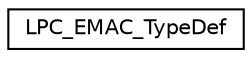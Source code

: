 digraph "Graphical Class Hierarchy"
{
  edge [fontname="Helvetica",fontsize="10",labelfontname="Helvetica",labelfontsize="10"];
  node [fontname="Helvetica",fontsize="10",shape=record];
  rankdir="LR";
  Node1 [label="LPC_EMAC_TypeDef",height=0.2,width=0.4,color="black", fillcolor="white", style="filled",URL="$d1/d11/structLPC__EMAC__TypeDef.html"];
}
